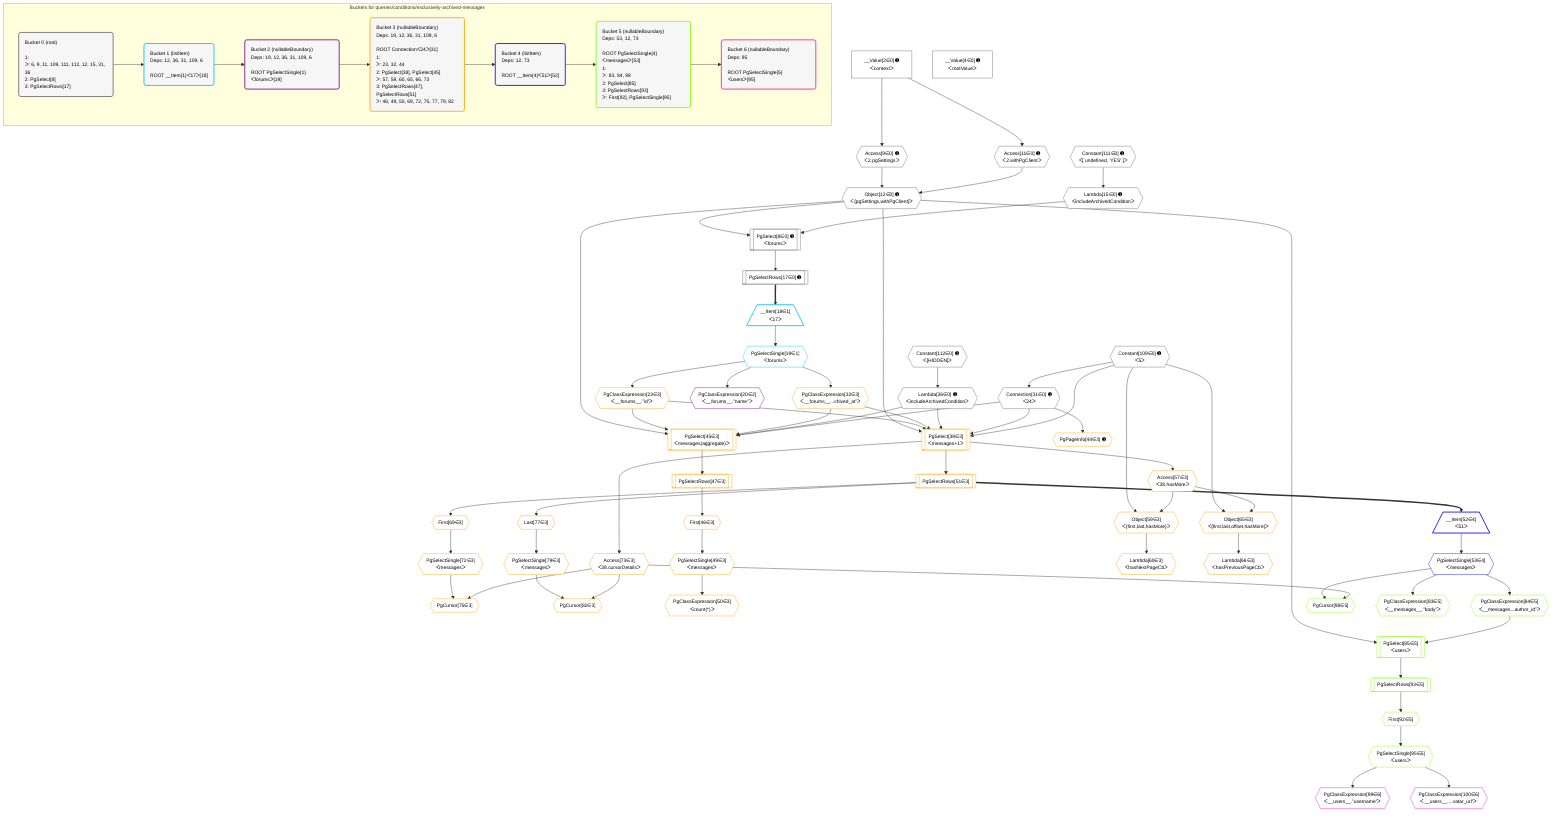 %%{init: {'themeVariables': { 'fontSize': '12px'}}}%%
graph TD
    classDef path fill:#eee,stroke:#000,color:#000
    classDef plan fill:#fff,stroke-width:1px,color:#000
    classDef itemplan fill:#fff,stroke-width:2px,color:#000
    classDef unbatchedplan fill:#dff,stroke-width:1px,color:#000
    classDef sideeffectplan fill:#fcc,stroke-width:2px,color:#000
    classDef bucket fill:#f6f6f6,color:#000,stroke-width:2px,text-align:left

    subgraph "Buckets for queries/conditions/exclusively-archived-messages"
    Bucket0("Bucket 0 (root)<br /><br />1: <br />ᐳ: 6, 9, 11, 109, 111, 112, 12, 15, 31, 36<br />2: PgSelect[8]<br />3: PgSelectRows[17]"):::bucket
    Bucket1("Bucket 1 (listItem)<br />Deps: 12, 36, 31, 109, 6<br /><br />ROOT __Item{1}ᐸ17ᐳ[18]"):::bucket
    Bucket2("Bucket 2 (nullableBoundary)<br />Deps: 19, 12, 36, 31, 109, 6<br /><br />ROOT PgSelectSingle{1}ᐸforumsᐳ[19]"):::bucket
    Bucket3("Bucket 3 (nullableBoundary)<br />Deps: 19, 12, 36, 31, 109, 6<br /><br />ROOT Connectionᐸ24ᐳ[31]<br />1: <br />ᐳ: 23, 32, 44<br />2: PgSelect[38], PgSelect[45]<br />ᐳ: 57, 59, 60, 65, 66, 73<br />3: PgSelectRows[47], PgSelectRows[51]<br />ᐳ: 46, 49, 50, 69, 72, 75, 77, 79, 82"):::bucket
    Bucket4("Bucket 4 (listItem)<br />Deps: 12, 73<br /><br />ROOT __Item{4}ᐸ51ᐳ[52]"):::bucket
    Bucket5("Bucket 5 (nullableBoundary)<br />Deps: 53, 12, 73<br /><br />ROOT PgSelectSingle{4}ᐸmessagesᐳ[53]<br />1: <br />ᐳ: 83, 84, 98<br />2: PgSelect[85]<br />3: PgSelectRows[93]<br />ᐳ: First[92], PgSelectSingle[95]"):::bucket
    Bucket6("Bucket 6 (nullableBoundary)<br />Deps: 95<br /><br />ROOT PgSelectSingle{5}ᐸusersᐳ[95]"):::bucket
    end
    Bucket0 --> Bucket1
    Bucket1 --> Bucket2
    Bucket2 --> Bucket3
    Bucket3 --> Bucket4
    Bucket4 --> Bucket5
    Bucket5 --> Bucket6

    %% plan dependencies
    PgSelect8[["PgSelect[8∈0] ➊<br />ᐸforumsᐳ"]]:::plan
    Object12{{"Object[12∈0] ➊<br />ᐸ{pgSettings,withPgClient}ᐳ"}}:::plan
    Lambda15{{"Lambda[15∈0] ➊<br />ᐸincludeArchivedConditionᐳ"}}:::plan
    Object12 & Lambda15 --> PgSelect8
    Access9{{"Access[9∈0] ➊<br />ᐸ2.pgSettingsᐳ"}}:::plan
    Access11{{"Access[11∈0] ➊<br />ᐸ2.withPgClientᐳ"}}:::plan
    Access9 & Access11 --> Object12
    __Value2["__Value[2∈0] ➊<br />ᐸcontextᐳ"]:::plan
    __Value2 --> Access9
    __Value2 --> Access11
    Constant111{{"Constant[111∈0] ➊<br />ᐸ[ undefined, 'YES' ]ᐳ"}}:::plan
    Constant111 --> Lambda15
    PgSelectRows17[["PgSelectRows[17∈0] ➊"]]:::plan
    PgSelect8 --> PgSelectRows17
    Connection31{{"Connection[31∈0] ➊<br />ᐸ24ᐳ"}}:::plan
    Constant109{{"Constant[109∈0] ➊<br />ᐸ5ᐳ"}}:::plan
    Constant109 --> Connection31
    Lambda36{{"Lambda[36∈0] ➊<br />ᐸincludeArchivedConditionᐳ"}}:::plan
    Constant112{{"Constant[112∈0] ➊<br />ᐸ[HIDDEN]ᐳ"}}:::plan
    Constant112 --> Lambda36
    __Value4["__Value[4∈0] ➊<br />ᐸrootValueᐳ"]:::plan
    __Item18[/"__Item[18∈1]<br />ᐸ17ᐳ"\]:::itemplan
    PgSelectRows17 ==> __Item18
    PgSelectSingle19{{"PgSelectSingle[19∈1]<br />ᐸforumsᐳ"}}:::plan
    __Item18 --> PgSelectSingle19
    PgClassExpression20{{"PgClassExpression[20∈2]<br />ᐸ__forums__.”name”ᐳ"}}:::plan
    PgSelectSingle19 --> PgClassExpression20
    PgSelect38[["PgSelect[38∈3]<br />ᐸmessages+1ᐳ"]]:::plan
    PgClassExpression23{{"PgClassExpression[23∈3]<br />ᐸ__forums__.”id”ᐳ"}}:::plan
    PgClassExpression32{{"PgClassExpression[32∈3]<br />ᐸ__forums__...chived_at”ᐳ"}}:::plan
    Object12 & PgClassExpression23 & PgClassExpression32 & Lambda36 & Connection31 & Constant109 --> PgSelect38
    PgSelect45[["PgSelect[45∈3]<br />ᐸmessages(aggregate)ᐳ"]]:::plan
    Object12 & PgClassExpression23 & PgClassExpression32 & Lambda36 & Connection31 --> PgSelect45
    Object65{{"Object[65∈3]<br />ᐸ{first,last,offset,hasMore}ᐳ"}}:::plan
    Access57{{"Access[57∈3]<br />ᐸ38.hasMoreᐳ"}}:::plan
    Constant109 & Access57 --> Object65
    Object59{{"Object[59∈3]<br />ᐸ{first,last,hasMore}ᐳ"}}:::plan
    Constant109 & Access57 --> Object59
    PgCursor75{{"PgCursor[75∈3]"}}:::plan
    PgSelectSingle72{{"PgSelectSingle[72∈3]<br />ᐸmessagesᐳ"}}:::plan
    Access73{{"Access[73∈3]<br />ᐸ38.cursorDetailsᐳ"}}:::plan
    PgSelectSingle72 & Access73 --> PgCursor75
    PgCursor82{{"PgCursor[82∈3]"}}:::plan
    PgSelectSingle79{{"PgSelectSingle[79∈3]<br />ᐸmessagesᐳ"}}:::plan
    PgSelectSingle79 & Access73 --> PgCursor82
    PgSelectSingle19 --> PgClassExpression23
    PgSelectSingle19 --> PgClassExpression32
    PgPageInfo44{{"PgPageInfo[44∈3] ➊"}}:::plan
    Connection31 --> PgPageInfo44
    First46{{"First[46∈3]"}}:::plan
    PgSelectRows47[["PgSelectRows[47∈3]"]]:::plan
    PgSelectRows47 --> First46
    PgSelect45 --> PgSelectRows47
    PgSelectSingle49{{"PgSelectSingle[49∈3]<br />ᐸmessagesᐳ"}}:::plan
    First46 --> PgSelectSingle49
    PgClassExpression50{{"PgClassExpression[50∈3]<br />ᐸcount(*)ᐳ"}}:::plan
    PgSelectSingle49 --> PgClassExpression50
    PgSelectRows51[["PgSelectRows[51∈3]"]]:::plan
    PgSelect38 --> PgSelectRows51
    PgSelect38 --> Access57
    Lambda60{{"Lambda[60∈3]<br />ᐸhasNextPageCbᐳ"}}:::plan
    Object59 --> Lambda60
    Lambda66{{"Lambda[66∈3]<br />ᐸhasPreviousPageCbᐳ"}}:::plan
    Object65 --> Lambda66
    First69{{"First[69∈3]"}}:::plan
    PgSelectRows51 --> First69
    First69 --> PgSelectSingle72
    PgSelect38 --> Access73
    Last77{{"Last[77∈3]"}}:::plan
    PgSelectRows51 --> Last77
    Last77 --> PgSelectSingle79
    __Item52[/"__Item[52∈4]<br />ᐸ51ᐳ"\]:::itemplan
    PgSelectRows51 ==> __Item52
    PgSelectSingle53{{"PgSelectSingle[53∈4]<br />ᐸmessagesᐳ"}}:::plan
    __Item52 --> PgSelectSingle53
    PgSelect85[["PgSelect[85∈5]<br />ᐸusersᐳ"]]:::plan
    PgClassExpression84{{"PgClassExpression[84∈5]<br />ᐸ__messages...author_id”ᐳ"}}:::plan
    Object12 & PgClassExpression84 --> PgSelect85
    PgCursor98{{"PgCursor[98∈5]"}}:::plan
    PgSelectSingle53 & Access73 --> PgCursor98
    PgClassExpression83{{"PgClassExpression[83∈5]<br />ᐸ__messages__.”body”ᐳ"}}:::plan
    PgSelectSingle53 --> PgClassExpression83
    PgSelectSingle53 --> PgClassExpression84
    First92{{"First[92∈5]"}}:::plan
    PgSelectRows93[["PgSelectRows[93∈5]"]]:::plan
    PgSelectRows93 --> First92
    PgSelect85 --> PgSelectRows93
    PgSelectSingle95{{"PgSelectSingle[95∈5]<br />ᐸusersᐳ"}}:::plan
    First92 --> PgSelectSingle95
    PgClassExpression99{{"PgClassExpression[99∈6]<br />ᐸ__users__.”username”ᐳ"}}:::plan
    PgSelectSingle95 --> PgClassExpression99
    PgClassExpression100{{"PgClassExpression[100∈6]<br />ᐸ__users__....vatar_url”ᐳ"}}:::plan
    PgSelectSingle95 --> PgClassExpression100

    %% define steps
    classDef bucket0 stroke:#696969
    class Bucket0,__Value2,__Value4,PgSelect8,Access9,Access11,Object12,Lambda15,PgSelectRows17,Connection31,Lambda36,Constant109,Constant111,Constant112 bucket0
    classDef bucket1 stroke:#00bfff
    class Bucket1,__Item18,PgSelectSingle19 bucket1
    classDef bucket2 stroke:#7f007f
    class Bucket2,PgClassExpression20 bucket2
    classDef bucket3 stroke:#ffa500
    class Bucket3,PgClassExpression23,PgClassExpression32,PgSelect38,PgPageInfo44,PgSelect45,First46,PgSelectRows47,PgSelectSingle49,PgClassExpression50,PgSelectRows51,Access57,Object59,Lambda60,Object65,Lambda66,First69,PgSelectSingle72,Access73,PgCursor75,Last77,PgSelectSingle79,PgCursor82 bucket3
    classDef bucket4 stroke:#0000ff
    class Bucket4,__Item52,PgSelectSingle53 bucket4
    classDef bucket5 stroke:#7fff00
    class Bucket5,PgClassExpression83,PgClassExpression84,PgSelect85,First92,PgSelectRows93,PgSelectSingle95,PgCursor98 bucket5
    classDef bucket6 stroke:#ff1493
    class Bucket6,PgClassExpression99,PgClassExpression100 bucket6